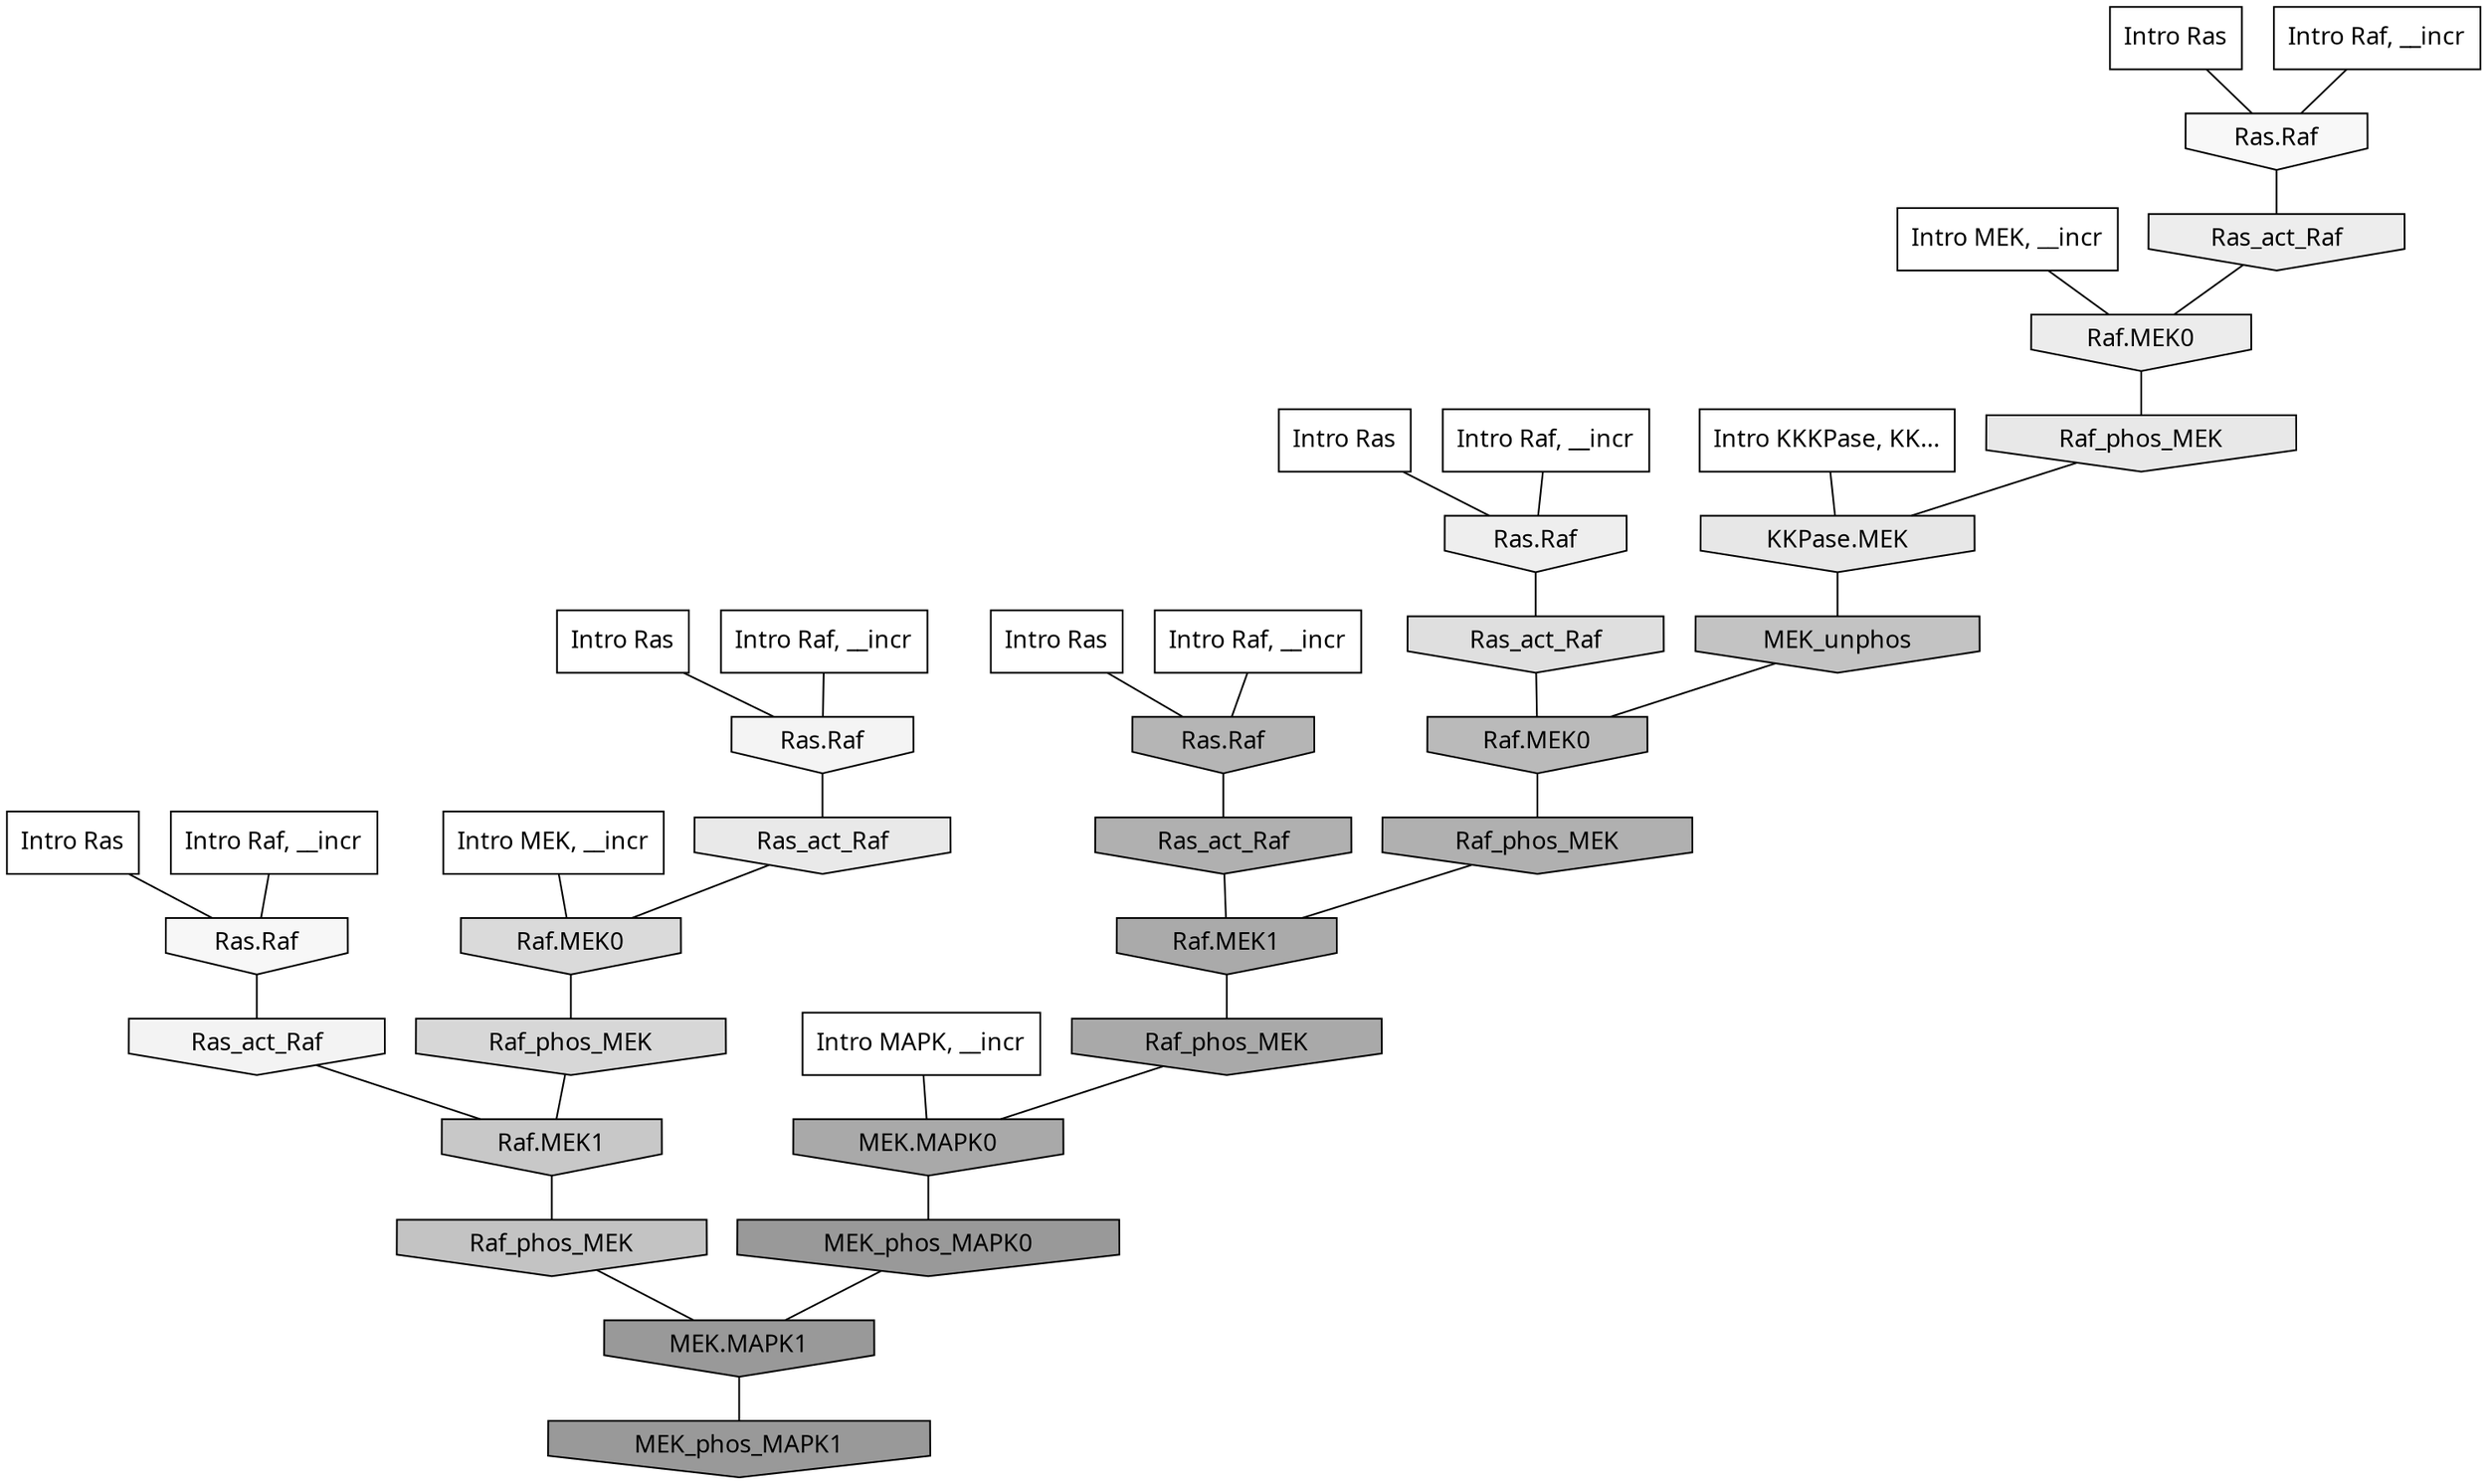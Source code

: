 digraph G{
  rankdir="TB";
  ranksep=0.30;
  node [fontname="CMU Serif"];
  edge [fontname="CMU Serif"];
  
  3 [label="Intro Ras", shape=rectangle, style=filled, fillcolor="0.000 0.000 1.000"]
  
  9 [label="Intro Ras", shape=rectangle, style=filled, fillcolor="0.000 0.000 1.000"]
  
  32 [label="Intro Ras", shape=rectangle, style=filled, fillcolor="0.000 0.000 1.000"]
  
  35 [label="Intro Ras", shape=rectangle, style=filled, fillcolor="0.000 0.000 1.000"]
  
  60 [label="Intro Ras", shape=rectangle, style=filled, fillcolor="0.000 0.000 1.000"]
  
  551 [label="Intro Raf, __incr", shape=rectangle, style=filled, fillcolor="0.000 0.000 1.000"]
  
  640 [label="Intro Raf, __incr", shape=rectangle, style=filled, fillcolor="0.000 0.000 1.000"]
  
  853 [label="Intro Raf, __incr", shape=rectangle, style=filled, fillcolor="0.000 0.000 1.000"]
  
  939 [label="Intro Raf, __incr", shape=rectangle, style=filled, fillcolor="0.000 0.000 1.000"]
  
  965 [label="Intro Raf, __incr", shape=rectangle, style=filled, fillcolor="0.000 0.000 1.000"]
  
  1177 [label="Intro MEK, __incr", shape=rectangle, style=filled, fillcolor="0.000 0.000 1.000"]
  
  1322 [label="Intro MEK, __incr", shape=rectangle, style=filled, fillcolor="0.000 0.000 1.000"]
  
  2157 [label="Intro MAPK, __incr", shape=rectangle, style=filled, fillcolor="0.000 0.000 1.000"]
  
  3142 [label="Intro KKKPase, KK...", shape=rectangle, style=filled, fillcolor="0.000 0.000 1.000"]
  
  3521 [label="Ras.Raf", shape=invhouse, style=filled, fillcolor="0.000 0.000 0.971"]
  
  3547 [label="Ras.Raf", shape=invhouse, style=filled, fillcolor="0.000 0.000 0.968"]
  
  3668 [label="Ras.Raf", shape=invhouse, style=filled, fillcolor="0.000 0.000 0.956"]
  
  3705 [label="Ras_act_Raf", shape=invhouse, style=filled, fillcolor="0.000 0.000 0.952"]
  
  4053 [label="Ras.Raf", shape=invhouse, style=filled, fillcolor="0.000 0.000 0.932"]
  
  4140 [label="Ras_act_Raf", shape=invhouse, style=filled, fillcolor="0.000 0.000 0.927"]
  
  4222 [label="Raf.MEK0", shape=invhouse, style=filled, fillcolor="0.000 0.000 0.922"]
  
  4357 [label="Ras_act_Raf", shape=invhouse, style=filled, fillcolor="0.000 0.000 0.913"]
  
  4486 [label="Raf_phos_MEK", shape=invhouse, style=filled, fillcolor="0.000 0.000 0.907"]
  
  4513 [label="KKPase.MEK", shape=invhouse, style=filled, fillcolor="0.000 0.000 0.905"]
  
  5055 [label="Ras_act_Raf", shape=invhouse, style=filled, fillcolor="0.000 0.000 0.875"]
  
  5512 [label="Raf.MEK0", shape=invhouse, style=filled, fillcolor="0.000 0.000 0.853"]
  
  5764 [label="Raf_phos_MEK", shape=invhouse, style=filled, fillcolor="0.000 0.000 0.841"]
  
  7345 [label="Raf.MEK1", shape=invhouse, style=filled, fillcolor="0.000 0.000 0.785"]
  
  8049 [label="MEK_unphos", shape=invhouse, style=filled, fillcolor="0.000 0.000 0.765"]
  
  8093 [label="Raf_phos_MEK", shape=invhouse, style=filled, fillcolor="0.000 0.000 0.764"]
  
  9681 [label="Raf.MEK0", shape=invhouse, style=filled, fillcolor="0.000 0.000 0.727"]
  
  10635 [label="Ras.Raf", shape=invhouse, style=filled, fillcolor="0.000 0.000 0.709"]
  
  11754 [label="Ras_act_Raf", shape=invhouse, style=filled, fillcolor="0.000 0.000 0.691"]
  
  11825 [label="Raf_phos_MEK", shape=invhouse, style=filled, fillcolor="0.000 0.000 0.690"]
  
  13564 [label="Raf.MEK1", shape=invhouse, style=filled, fillcolor="0.000 0.000 0.665"]
  
  13647 [label="Raf_phos_MEK", shape=invhouse, style=filled, fillcolor="0.000 0.000 0.664"]
  
  13658 [label="MEK.MAPK0", shape=invhouse, style=filled, fillcolor="0.000 0.000 0.664"]
  
  17377 [label="MEK_phos_MAPK0", shape=invhouse, style=filled, fillcolor="0.000 0.000 0.601"]
  
  17378 [label="MEK.MAPK1", shape=invhouse, style=filled, fillcolor="0.000 0.000 0.601"]
  
  17403 [label="MEK_phos_MAPK1", shape=invhouse, style=filled, fillcolor="0.000 0.000 0.600"]
  
  
  17378 -> 17403 [dir=none, color="0.000 0.000 0.000"] 
  17377 -> 17378 [dir=none, color="0.000 0.000 0.000"] 
  13658 -> 17377 [dir=none, color="0.000 0.000 0.000"] 
  13647 -> 13658 [dir=none, color="0.000 0.000 0.000"] 
  13564 -> 13647 [dir=none, color="0.000 0.000 0.000"] 
  11825 -> 13564 [dir=none, color="0.000 0.000 0.000"] 
  11754 -> 13564 [dir=none, color="0.000 0.000 0.000"] 
  10635 -> 11754 [dir=none, color="0.000 0.000 0.000"] 
  9681 -> 11825 [dir=none, color="0.000 0.000 0.000"] 
  8093 -> 17378 [dir=none, color="0.000 0.000 0.000"] 
  8049 -> 9681 [dir=none, color="0.000 0.000 0.000"] 
  7345 -> 8093 [dir=none, color="0.000 0.000 0.000"] 
  5764 -> 7345 [dir=none, color="0.000 0.000 0.000"] 
  5512 -> 5764 [dir=none, color="0.000 0.000 0.000"] 
  5055 -> 9681 [dir=none, color="0.000 0.000 0.000"] 
  4513 -> 8049 [dir=none, color="0.000 0.000 0.000"] 
  4486 -> 4513 [dir=none, color="0.000 0.000 0.000"] 
  4357 -> 5512 [dir=none, color="0.000 0.000 0.000"] 
  4222 -> 4486 [dir=none, color="0.000 0.000 0.000"] 
  4140 -> 4222 [dir=none, color="0.000 0.000 0.000"] 
  4053 -> 5055 [dir=none, color="0.000 0.000 0.000"] 
  3705 -> 7345 [dir=none, color="0.000 0.000 0.000"] 
  3668 -> 4357 [dir=none, color="0.000 0.000 0.000"] 
  3547 -> 3705 [dir=none, color="0.000 0.000 0.000"] 
  3521 -> 4140 [dir=none, color="0.000 0.000 0.000"] 
  3142 -> 4513 [dir=none, color="0.000 0.000 0.000"] 
  2157 -> 13658 [dir=none, color="0.000 0.000 0.000"] 
  1322 -> 4222 [dir=none, color="0.000 0.000 0.000"] 
  1177 -> 5512 [dir=none, color="0.000 0.000 0.000"] 
  965 -> 3547 [dir=none, color="0.000 0.000 0.000"] 
  939 -> 10635 [dir=none, color="0.000 0.000 0.000"] 
  853 -> 3521 [dir=none, color="0.000 0.000 0.000"] 
  640 -> 4053 [dir=none, color="0.000 0.000 0.000"] 
  551 -> 3668 [dir=none, color="0.000 0.000 0.000"] 
  60 -> 4053 [dir=none, color="0.000 0.000 0.000"] 
  35 -> 10635 [dir=none, color="0.000 0.000 0.000"] 
  32 -> 3521 [dir=none, color="0.000 0.000 0.000"] 
  9 -> 3668 [dir=none, color="0.000 0.000 0.000"] 
  3 -> 3547 [dir=none, color="0.000 0.000 0.000"] 
  
  }
